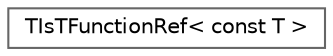 digraph "Graphical Class Hierarchy"
{
 // INTERACTIVE_SVG=YES
 // LATEX_PDF_SIZE
  bgcolor="transparent";
  edge [fontname=Helvetica,fontsize=10,labelfontname=Helvetica,labelfontsize=10];
  node [fontname=Helvetica,fontsize=10,shape=box,height=0.2,width=0.4];
  rankdir="LR";
  Node0 [id="Node000000",label="TIsTFunctionRef\< const T \>",height=0.2,width=0.4,color="grey40", fillcolor="white", style="filled",URL="$d0/d2e/structTIsTFunctionRef_3_01const_01T_01_4.html",tooltip=" "];
}
